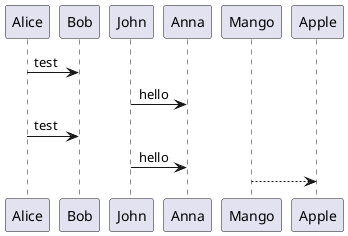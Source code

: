 @startuml
Alice -> Bob: test
John -> Anna : hello
Alice -> Bob: test
John -> Anna : hello
Mango --> Apple
@endumld